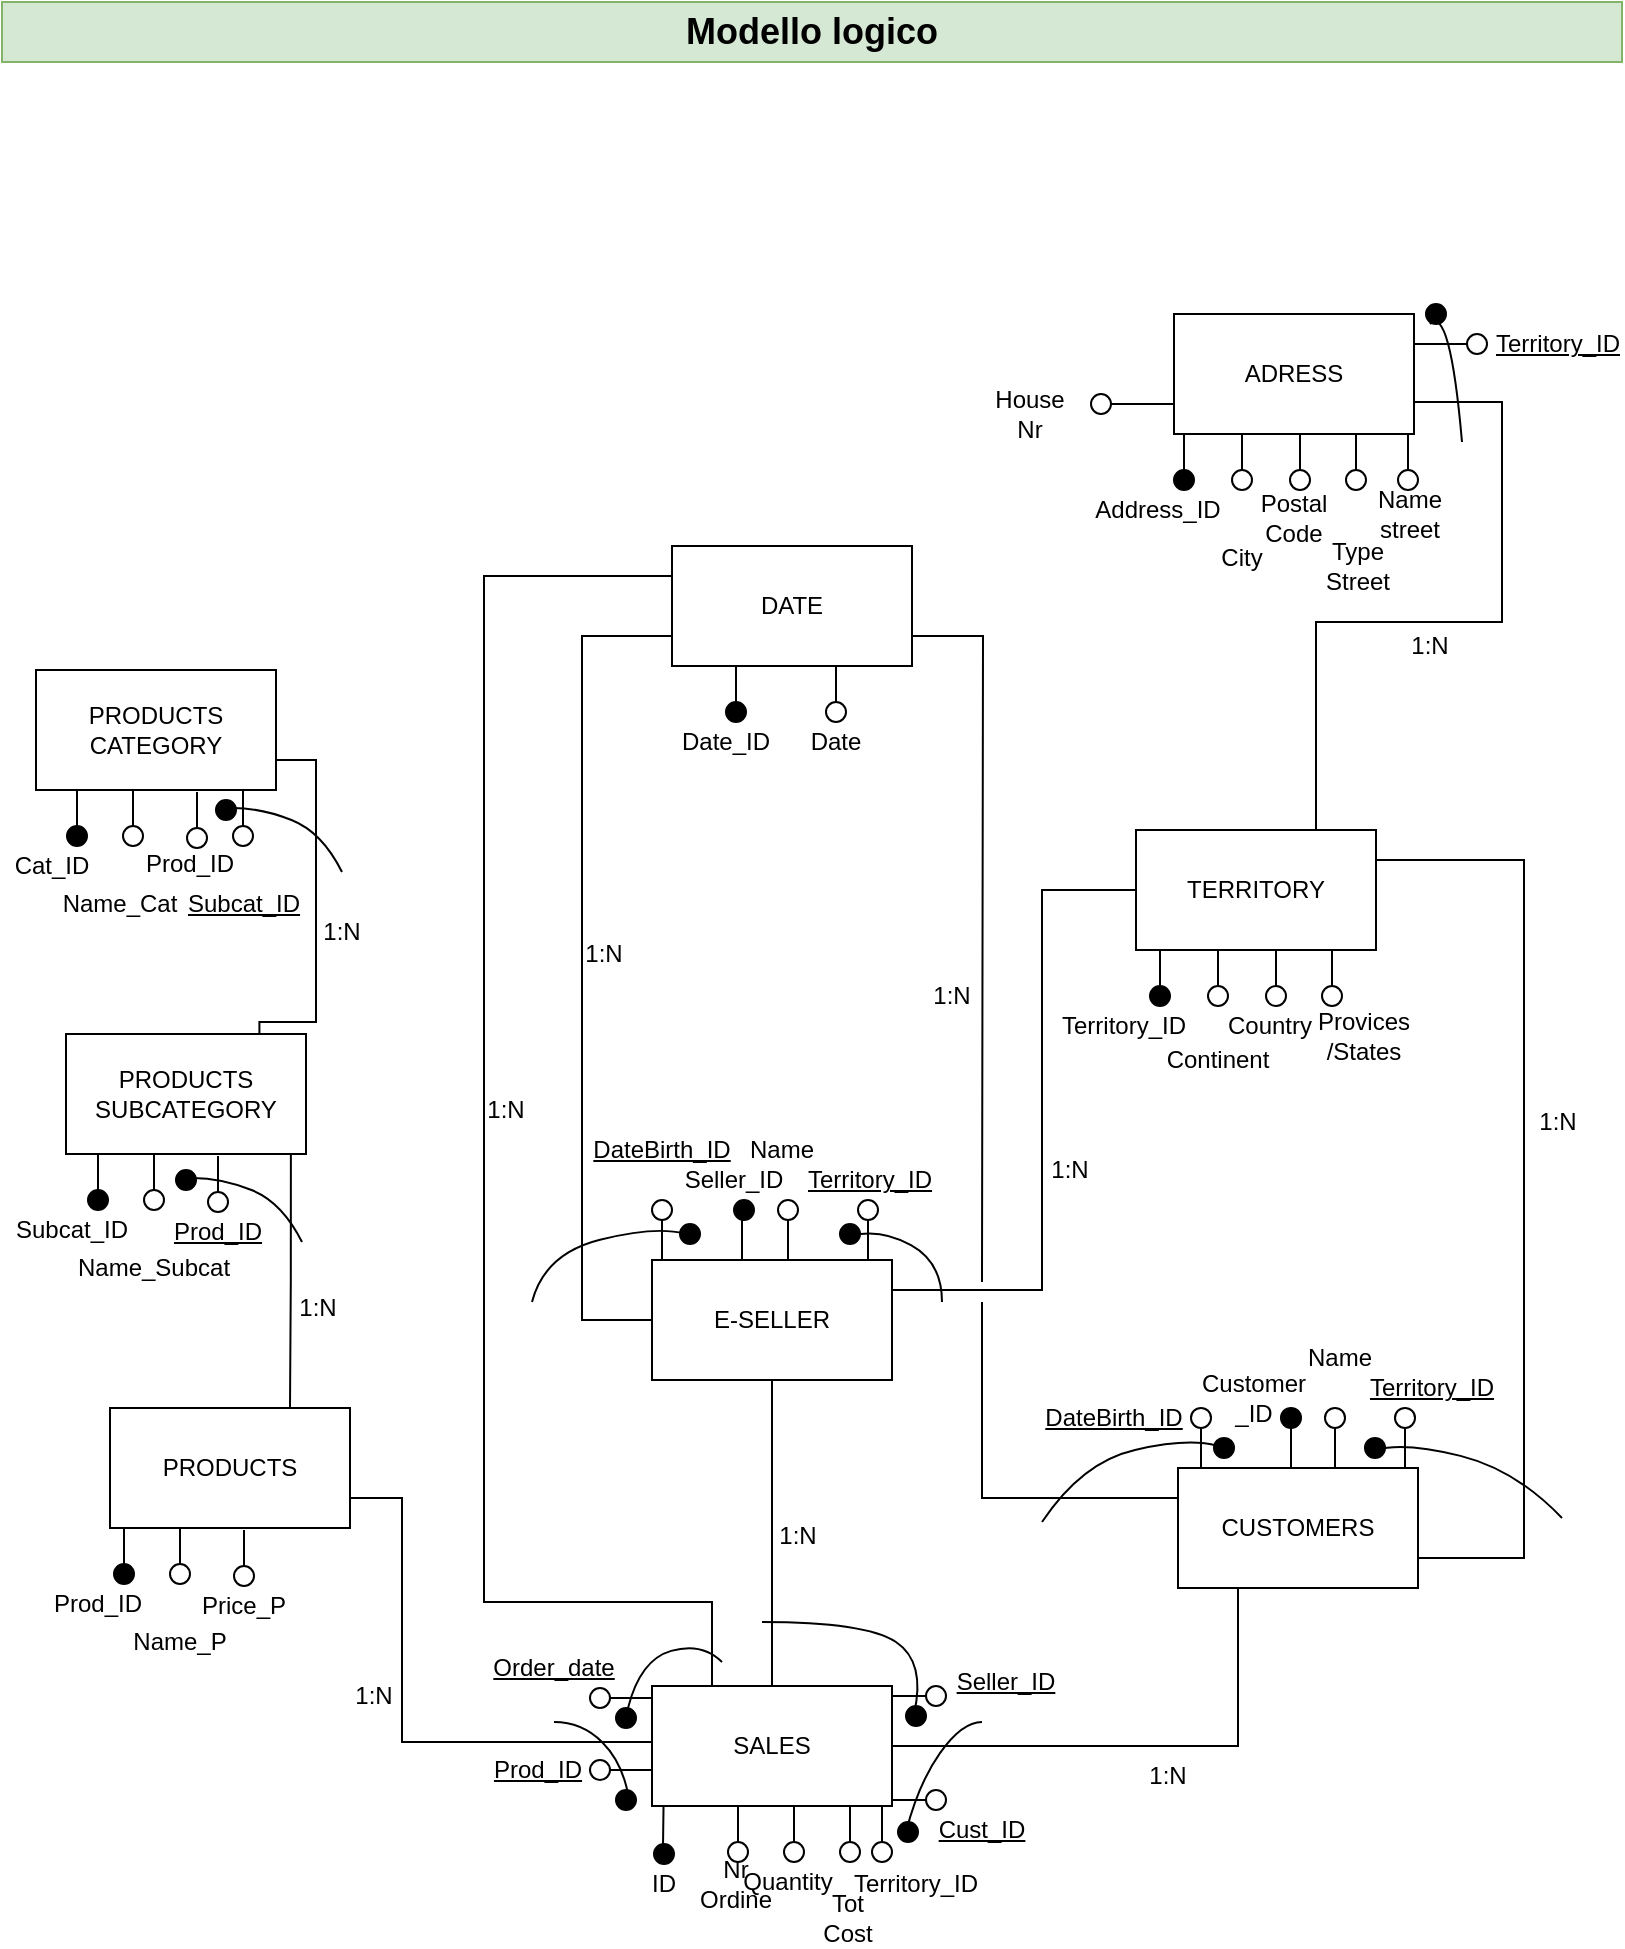 <mxfile version="21.6.8" type="device">
  <diagram name="Page-1" id="2kmT9g5XK88WKTkvEGKb">
    <mxGraphModel dx="863" dy="518" grid="1" gridSize="10" guides="1" tooltips="1" connect="1" arrows="1" fold="1" page="1" pageScale="1" pageWidth="827" pageHeight="1169" math="0" shadow="0">
      <root>
        <mxCell id="0" />
        <mxCell id="1" parent="0" />
        <mxCell id="qDBTKURm3CJqdhIfWEns-1" value="Modello logico" style="text;html=1;strokeColor=#82b366;fillColor=#d5e8d4;align=center;verticalAlign=middle;whiteSpace=wrap;rounded=0;fontSize=18;fontStyle=1" vertex="1" parent="1">
          <mxGeometry x="10" y="10" width="810" height="30" as="geometry" />
        </mxCell>
        <mxCell id="qDBTKURm3CJqdhIfWEns-2" style="edgeStyle=orthogonalEdgeStyle;rounded=0;orthogonalLoop=1;jettySize=auto;html=1;exitX=1;exitY=0.75;exitDx=0;exitDy=0;entryX=0;entryY=0.5;entryDx=0;entryDy=0;endArrow=none;endFill=0;" edge="1" parent="1" source="qDBTKURm3CJqdhIfWEns-3" target="qDBTKURm3CJqdhIfWEns-18">
          <mxGeometry relative="1" as="geometry">
            <mxPoint x="268" y="862" as="sourcePoint" />
            <Array as="points">
              <mxPoint x="210" y="758" />
              <mxPoint x="210" y="880" />
              <mxPoint x="335" y="880" />
            </Array>
          </mxGeometry>
        </mxCell>
        <mxCell id="qDBTKURm3CJqdhIfWEns-3" value="PRODUCTS" style="rounded=0;whiteSpace=wrap;html=1;" vertex="1" parent="1">
          <mxGeometry x="64" y="713" width="120" height="60" as="geometry" />
        </mxCell>
        <mxCell id="qDBTKURm3CJqdhIfWEns-4" style="edgeStyle=orthogonalEdgeStyle;rounded=0;orthogonalLoop=1;jettySize=auto;html=1;exitX=1;exitY=0.75;exitDx=0;exitDy=0;entryX=0.806;entryY=0.012;entryDx=0;entryDy=0;entryPerimeter=0;endArrow=none;endFill=0;" edge="1" parent="1" source="qDBTKURm3CJqdhIfWEns-5" target="qDBTKURm3CJqdhIfWEns-7">
          <mxGeometry relative="1" as="geometry">
            <mxPoint x="203.0" y="486" as="sourcePoint" />
            <Array as="points">
              <mxPoint x="167" y="389" />
              <mxPoint x="167" y="520" />
              <mxPoint x="139" y="520" />
            </Array>
          </mxGeometry>
        </mxCell>
        <mxCell id="qDBTKURm3CJqdhIfWEns-5" value="PRODUCTS CATEGORY" style="rounded=0;whiteSpace=wrap;html=1;" vertex="1" parent="1">
          <mxGeometry x="27" y="344" width="120" height="60" as="geometry" />
        </mxCell>
        <mxCell id="qDBTKURm3CJqdhIfWEns-6" style="edgeStyle=orthogonalEdgeStyle;rounded=0;orthogonalLoop=1;jettySize=auto;html=1;endArrow=none;endFill=0;entryX=0.75;entryY=0;entryDx=0;entryDy=0;exitX=0.937;exitY=0.967;exitDx=0;exitDy=0;exitPerimeter=0;" edge="1" parent="1" source="qDBTKURm3CJqdhIfWEns-7" target="qDBTKURm3CJqdhIfWEns-3">
          <mxGeometry relative="1" as="geometry">
            <mxPoint x="154.0" y="688" as="sourcePoint" />
          </mxGeometry>
        </mxCell>
        <mxCell id="qDBTKURm3CJqdhIfWEns-7" value="PRODUCTS SUBCATEGORY" style="rounded=0;whiteSpace=wrap;html=1;" vertex="1" parent="1">
          <mxGeometry x="42" y="526" width="120" height="60" as="geometry" />
        </mxCell>
        <mxCell id="qDBTKURm3CJqdhIfWEns-8" style="edgeStyle=orthogonalEdgeStyle;rounded=0;orthogonalLoop=1;jettySize=auto;html=1;exitX=0.25;exitY=1;exitDx=0;exitDy=0;entryX=1;entryY=0.5;entryDx=0;entryDy=0;endArrow=none;endFill=0;" edge="1" parent="1" source="qDBTKURm3CJqdhIfWEns-9" target="qDBTKURm3CJqdhIfWEns-18">
          <mxGeometry relative="1" as="geometry">
            <mxPoint x="556.52" y="881.52" as="sourcePoint" />
          </mxGeometry>
        </mxCell>
        <mxCell id="qDBTKURm3CJqdhIfWEns-9" value="CUSTOMERS" style="rounded=0;whiteSpace=wrap;html=1;" vertex="1" parent="1">
          <mxGeometry x="598" y="743" width="120" height="60" as="geometry" />
        </mxCell>
        <mxCell id="qDBTKURm3CJqdhIfWEns-11" value="E-SELLER" style="rounded=0;whiteSpace=wrap;html=1;" vertex="1" parent="1">
          <mxGeometry x="335" y="639" width="120" height="60" as="geometry" />
        </mxCell>
        <mxCell id="qDBTKURm3CJqdhIfWEns-12" style="edgeStyle=orthogonalEdgeStyle;rounded=0;orthogonalLoop=1;jettySize=auto;html=1;endArrow=none;endFill=0;exitX=0;exitY=0.25;exitDx=0;exitDy=0;entryX=0.25;entryY=0;entryDx=0;entryDy=0;" edge="1" parent="1" source="qDBTKURm3CJqdhIfWEns-13" target="qDBTKURm3CJqdhIfWEns-18">
          <mxGeometry relative="1" as="geometry">
            <mxPoint x="250.5" y="629" as="sourcePoint" />
            <mxPoint x="340" y="810" as="targetPoint" />
            <Array as="points">
              <mxPoint x="251" y="297" />
              <mxPoint x="251" y="810" />
              <mxPoint x="365" y="810" />
            </Array>
          </mxGeometry>
        </mxCell>
        <mxCell id="qDBTKURm3CJqdhIfWEns-13" value="DATE" style="rounded=0;whiteSpace=wrap;html=1;" vertex="1" parent="1">
          <mxGeometry x="345" y="282" width="120" height="60" as="geometry" />
        </mxCell>
        <mxCell id="qDBTKURm3CJqdhIfWEns-14" style="edgeStyle=orthogonalEdgeStyle;rounded=0;orthogonalLoop=1;jettySize=auto;html=1;exitX=1;exitY=0.25;exitDx=0;exitDy=0;entryX=1;entryY=0.75;entryDx=0;entryDy=0;endArrow=none;endFill=0;" edge="1" parent="1" source="qDBTKURm3CJqdhIfWEns-17" target="qDBTKURm3CJqdhIfWEns-9">
          <mxGeometry relative="1" as="geometry">
            <Array as="points">
              <mxPoint x="771" y="439" />
              <mxPoint x="771" y="788" />
            </Array>
            <mxPoint x="771" y="544" as="sourcePoint" />
          </mxGeometry>
        </mxCell>
        <mxCell id="qDBTKURm3CJqdhIfWEns-15" style="edgeStyle=orthogonalEdgeStyle;rounded=0;orthogonalLoop=1;jettySize=auto;html=1;exitX=0.75;exitY=0;exitDx=0;exitDy=0;entryX=1;entryY=0.75;entryDx=0;entryDy=0;endArrow=none;endFill=0;" edge="1" parent="1" source="qDBTKURm3CJqdhIfWEns-17" target="qDBTKURm3CJqdhIfWEns-101">
          <mxGeometry relative="1" as="geometry">
            <Array as="points">
              <mxPoint x="667" y="320" />
              <mxPoint x="760" y="320" />
              <mxPoint x="760" y="210" />
              <mxPoint x="716" y="210" />
            </Array>
            <mxPoint x="759.5" y="320" as="sourcePoint" />
          </mxGeometry>
        </mxCell>
        <mxCell id="qDBTKURm3CJqdhIfWEns-16" style="edgeStyle=orthogonalEdgeStyle;rounded=0;orthogonalLoop=1;jettySize=auto;html=1;exitX=0;exitY=0.5;exitDx=0;exitDy=0;entryX=1;entryY=0.25;entryDx=0;entryDy=0;endArrow=none;endFill=0;" edge="1" parent="1" source="qDBTKURm3CJqdhIfWEns-17" target="qDBTKURm3CJqdhIfWEns-11">
          <mxGeometry relative="1" as="geometry">
            <mxPoint x="509.5" y="587" as="sourcePoint" />
            <Array as="points">
              <mxPoint x="530" y="454" />
              <mxPoint x="530" y="654" />
            </Array>
          </mxGeometry>
        </mxCell>
        <mxCell id="qDBTKURm3CJqdhIfWEns-17" value="TERRITORY" style="rounded=0;whiteSpace=wrap;html=1;" vertex="1" parent="1">
          <mxGeometry x="577" y="424" width="120" height="60" as="geometry" />
        </mxCell>
        <mxCell id="qDBTKURm3CJqdhIfWEns-18" value="SALES" style="rounded=0;whiteSpace=wrap;html=1;" vertex="1" parent="1">
          <mxGeometry x="335" y="852" width="120" height="60" as="geometry" />
        </mxCell>
        <mxCell id="qDBTKURm3CJqdhIfWEns-23" value="" style="edgeStyle=orthogonalEdgeStyle;rounded=0;orthogonalLoop=1;jettySize=auto;html=1;exitX=0.5;exitY=1;exitDx=0;exitDy=0;endArrow=none;endFill=0;entryX=0.5;entryY=0;entryDx=0;entryDy=0;" edge="1" parent="1" source="qDBTKURm3CJqdhIfWEns-11" target="qDBTKURm3CJqdhIfWEns-18">
          <mxGeometry relative="1" as="geometry">
            <mxPoint x="399" y="722" as="sourcePoint" />
            <mxPoint x="400" y="752" as="targetPoint" />
          </mxGeometry>
        </mxCell>
        <mxCell id="qDBTKURm3CJqdhIfWEns-28" style="edgeStyle=orthogonalEdgeStyle;rounded=0;orthogonalLoop=1;jettySize=auto;html=1;exitX=0.5;exitY=1;exitDx=0;exitDy=0;entryX=0.125;entryY=0.001;entryDx=0;entryDy=0;entryPerimeter=0;endArrow=none;endFill=0;" edge="1" parent="1" source="qDBTKURm3CJqdhIfWEns-29">
          <mxGeometry relative="1" as="geometry">
            <mxPoint x="380" y="639.06" as="targetPoint" />
          </mxGeometry>
        </mxCell>
        <mxCell id="qDBTKURm3CJqdhIfWEns-29" value="" style="ellipse;whiteSpace=wrap;html=1;aspect=fixed;fillColor=#000000;" vertex="1" parent="1">
          <mxGeometry x="376" y="609" width="10" height="10" as="geometry" />
        </mxCell>
        <mxCell id="qDBTKURm3CJqdhIfWEns-30" style="edgeStyle=orthogonalEdgeStyle;rounded=0;orthogonalLoop=1;jettySize=auto;html=1;exitX=0.5;exitY=1;exitDx=0;exitDy=0;entryX=0.125;entryY=0.001;entryDx=0;entryDy=0;entryPerimeter=0;endArrow=none;endFill=0;" edge="1" parent="1" source="qDBTKURm3CJqdhIfWEns-31">
          <mxGeometry relative="1" as="geometry">
            <mxPoint x="403" y="639" as="targetPoint" />
          </mxGeometry>
        </mxCell>
        <mxCell id="qDBTKURm3CJqdhIfWEns-31" value="" style="ellipse;whiteSpace=wrap;html=1;aspect=fixed;" vertex="1" parent="1">
          <mxGeometry x="398" y="609" width="10" height="10" as="geometry" />
        </mxCell>
        <mxCell id="qDBTKURm3CJqdhIfWEns-32" value="Seller_ID" style="text;html=1;strokeColor=none;fillColor=none;align=center;verticalAlign=middle;whiteSpace=wrap;rounded=0;fontStyle=0" vertex="1" parent="1">
          <mxGeometry x="346" y="589" width="60" height="20" as="geometry" />
        </mxCell>
        <mxCell id="qDBTKURm3CJqdhIfWEns-33" value="Name" style="text;html=1;strokeColor=none;fillColor=none;align=center;verticalAlign=middle;whiteSpace=wrap;rounded=0;fontStyle=0" vertex="1" parent="1">
          <mxGeometry x="382" y="574" width="36" height="20" as="geometry" />
        </mxCell>
        <mxCell id="qDBTKURm3CJqdhIfWEns-34" style="edgeStyle=orthogonalEdgeStyle;rounded=0;orthogonalLoop=1;jettySize=auto;html=1;exitX=0.5;exitY=1;exitDx=0;exitDy=0;entryX=0.125;entryY=0.001;entryDx=0;entryDy=0;entryPerimeter=0;endArrow=none;endFill=0;" edge="1" parent="1" source="qDBTKURm3CJqdhIfWEns-35">
          <mxGeometry relative="1" as="geometry">
            <mxPoint x="443" y="639" as="targetPoint" />
          </mxGeometry>
        </mxCell>
        <mxCell id="qDBTKURm3CJqdhIfWEns-35" value="" style="ellipse;whiteSpace=wrap;html=1;aspect=fixed;" vertex="1" parent="1">
          <mxGeometry x="438" y="609" width="10" height="10" as="geometry" />
        </mxCell>
        <mxCell id="qDBTKURm3CJqdhIfWEns-36" value="Territory_ID" style="text;html=1;strokeColor=none;fillColor=none;align=center;verticalAlign=middle;whiteSpace=wrap;rounded=0;fontStyle=4" vertex="1" parent="1">
          <mxGeometry x="426" y="589" width="36" height="20" as="geometry" />
        </mxCell>
        <mxCell id="qDBTKURm3CJqdhIfWEns-37" style="edgeStyle=orthogonalEdgeStyle;rounded=0;orthogonalLoop=1;jettySize=auto;html=1;exitX=0.5;exitY=1;exitDx=0;exitDy=0;entryX=0.125;entryY=0.001;entryDx=0;entryDy=0;entryPerimeter=0;endArrow=none;endFill=0;" edge="1" parent="1" source="qDBTKURm3CJqdhIfWEns-38">
          <mxGeometry relative="1" as="geometry">
            <mxPoint x="340" y="639" as="targetPoint" />
          </mxGeometry>
        </mxCell>
        <mxCell id="qDBTKURm3CJqdhIfWEns-38" value="" style="ellipse;whiteSpace=wrap;html=1;aspect=fixed;" vertex="1" parent="1">
          <mxGeometry x="335" y="609" width="10" height="10" as="geometry" />
        </mxCell>
        <mxCell id="qDBTKURm3CJqdhIfWEns-39" value="DateBirth_ID" style="text;html=1;strokeColor=none;fillColor=none;align=center;verticalAlign=middle;whiteSpace=wrap;rounded=0;fontStyle=4" vertex="1" parent="1">
          <mxGeometry x="322" y="574" width="36" height="20" as="geometry" />
        </mxCell>
        <mxCell id="qDBTKURm3CJqdhIfWEns-40" style="edgeStyle=orthogonalEdgeStyle;rounded=0;orthogonalLoop=1;jettySize=auto;html=1;exitX=0.5;exitY=0;exitDx=0;exitDy=0;endArrow=none;endFill=0;" edge="1" parent="1" source="qDBTKURm3CJqdhIfWEns-41">
          <mxGeometry relative="1" as="geometry">
            <mxPoint x="377" y="342" as="targetPoint" />
          </mxGeometry>
        </mxCell>
        <mxCell id="qDBTKURm3CJqdhIfWEns-41" value="" style="ellipse;whiteSpace=wrap;html=1;aspect=fixed;fillColor=#000000;" vertex="1" parent="1">
          <mxGeometry x="372" y="360" width="10" height="10" as="geometry" />
        </mxCell>
        <mxCell id="qDBTKURm3CJqdhIfWEns-42" value="Date_ID" style="text;html=1;strokeColor=none;fillColor=none;align=center;verticalAlign=middle;whiteSpace=wrap;rounded=0;fontStyle=0" vertex="1" parent="1">
          <mxGeometry x="354" y="370" width="36" height="20" as="geometry" />
        </mxCell>
        <mxCell id="qDBTKURm3CJqdhIfWEns-43" style="edgeStyle=orthogonalEdgeStyle;rounded=0;orthogonalLoop=1;jettySize=auto;html=1;exitX=0.5;exitY=0;exitDx=0;exitDy=0;endArrow=none;endFill=0;" edge="1" parent="1" source="qDBTKURm3CJqdhIfWEns-44">
          <mxGeometry relative="1" as="geometry">
            <mxPoint x="427" y="342" as="targetPoint" />
          </mxGeometry>
        </mxCell>
        <mxCell id="qDBTKURm3CJqdhIfWEns-44" value="" style="ellipse;whiteSpace=wrap;html=1;aspect=fixed;fillColor=#FFFFFF;" vertex="1" parent="1">
          <mxGeometry x="422" y="360" width="10" height="10" as="geometry" />
        </mxCell>
        <mxCell id="qDBTKURm3CJqdhIfWEns-45" value="Date" style="text;html=1;strokeColor=none;fillColor=none;align=center;verticalAlign=middle;whiteSpace=wrap;rounded=0;fontStyle=0" vertex="1" parent="1">
          <mxGeometry x="409" y="370" width="36" height="20" as="geometry" />
        </mxCell>
        <mxCell id="qDBTKURm3CJqdhIfWEns-46" style="edgeStyle=orthogonalEdgeStyle;rounded=0;orthogonalLoop=1;jettySize=auto;html=1;exitX=0.5;exitY=0;exitDx=0;exitDy=0;endArrow=none;endFill=0;" edge="1" parent="1" source="qDBTKURm3CJqdhIfWEns-47">
          <mxGeometry relative="1" as="geometry">
            <mxPoint x="71" y="773" as="targetPoint" />
          </mxGeometry>
        </mxCell>
        <mxCell id="qDBTKURm3CJqdhIfWEns-47" value="" style="ellipse;whiteSpace=wrap;html=1;aspect=fixed;fillColor=#000000;" vertex="1" parent="1">
          <mxGeometry x="66" y="791" width="10" height="10" as="geometry" />
        </mxCell>
        <mxCell id="qDBTKURm3CJqdhIfWEns-48" value="Prod_ID" style="text;html=1;strokeColor=none;fillColor=none;align=center;verticalAlign=middle;whiteSpace=wrap;rounded=0;fontStyle=0" vertex="1" parent="1">
          <mxGeometry x="40" y="801" width="36" height="20" as="geometry" />
        </mxCell>
        <mxCell id="qDBTKURm3CJqdhIfWEns-49" style="edgeStyle=orthogonalEdgeStyle;rounded=0;orthogonalLoop=1;jettySize=auto;html=1;exitX=0.5;exitY=0;exitDx=0;exitDy=0;endArrow=none;endFill=0;" edge="1" parent="1" source="qDBTKURm3CJqdhIfWEns-50">
          <mxGeometry relative="1" as="geometry">
            <mxPoint x="99" y="773" as="targetPoint" />
          </mxGeometry>
        </mxCell>
        <mxCell id="qDBTKURm3CJqdhIfWEns-50" value="" style="ellipse;whiteSpace=wrap;html=1;aspect=fixed;fillColor=#FFFFFF;" vertex="1" parent="1">
          <mxGeometry x="94" y="791" width="10" height="10" as="geometry" />
        </mxCell>
        <mxCell id="qDBTKURm3CJqdhIfWEns-51" value="Name_P" style="text;html=1;strokeColor=none;fillColor=none;align=center;verticalAlign=middle;whiteSpace=wrap;rounded=0;fontStyle=0" vertex="1" parent="1">
          <mxGeometry x="81" y="820" width="36" height="20" as="geometry" />
        </mxCell>
        <mxCell id="qDBTKURm3CJqdhIfWEns-52" style="edgeStyle=orthogonalEdgeStyle;rounded=0;orthogonalLoop=1;jettySize=auto;html=1;exitX=0.5;exitY=0;exitDx=0;exitDy=0;endArrow=none;endFill=0;" edge="1" parent="1" source="qDBTKURm3CJqdhIfWEns-53">
          <mxGeometry relative="1" as="geometry">
            <mxPoint x="131" y="774" as="targetPoint" />
          </mxGeometry>
        </mxCell>
        <mxCell id="qDBTKURm3CJqdhIfWEns-53" value="" style="ellipse;whiteSpace=wrap;html=1;aspect=fixed;fillColor=#FFFFFF;" vertex="1" parent="1">
          <mxGeometry x="126" y="792" width="10" height="10" as="geometry" />
        </mxCell>
        <mxCell id="qDBTKURm3CJqdhIfWEns-54" value="Price_P" style="text;html=1;strokeColor=none;fillColor=none;align=center;verticalAlign=middle;whiteSpace=wrap;rounded=0;fontStyle=0" vertex="1" parent="1">
          <mxGeometry x="113" y="802" width="36" height="20" as="geometry" />
        </mxCell>
        <mxCell id="qDBTKURm3CJqdhIfWEns-55" style="edgeStyle=orthogonalEdgeStyle;rounded=0;orthogonalLoop=1;jettySize=auto;html=1;exitX=0.5;exitY=0;exitDx=0;exitDy=0;endArrow=none;endFill=0;" edge="1" parent="1" source="qDBTKURm3CJqdhIfWEns-56">
          <mxGeometry relative="1" as="geometry">
            <mxPoint x="58" y="586" as="targetPoint" />
          </mxGeometry>
        </mxCell>
        <mxCell id="qDBTKURm3CJqdhIfWEns-56" value="" style="ellipse;whiteSpace=wrap;html=1;aspect=fixed;fillColor=#000000;" vertex="1" parent="1">
          <mxGeometry x="53" y="604" width="10" height="10" as="geometry" />
        </mxCell>
        <mxCell id="qDBTKURm3CJqdhIfWEns-57" value="Subcat_ID" style="text;html=1;strokeColor=none;fillColor=none;align=center;verticalAlign=middle;whiteSpace=wrap;rounded=0;fontStyle=0" vertex="1" parent="1">
          <mxGeometry x="27" y="614" width="36" height="20" as="geometry" />
        </mxCell>
        <mxCell id="qDBTKURm3CJqdhIfWEns-58" style="edgeStyle=orthogonalEdgeStyle;rounded=0;orthogonalLoop=1;jettySize=auto;html=1;exitX=0.5;exitY=0;exitDx=0;exitDy=0;endArrow=none;endFill=0;" edge="1" parent="1" source="qDBTKURm3CJqdhIfWEns-59">
          <mxGeometry relative="1" as="geometry">
            <mxPoint x="86" y="586" as="targetPoint" />
          </mxGeometry>
        </mxCell>
        <mxCell id="qDBTKURm3CJqdhIfWEns-59" value="" style="ellipse;whiteSpace=wrap;html=1;aspect=fixed;fillColor=#FFFFFF;" vertex="1" parent="1">
          <mxGeometry x="81" y="604" width="10" height="10" as="geometry" />
        </mxCell>
        <mxCell id="qDBTKURm3CJqdhIfWEns-60" value="Name_Subcat" style="text;html=1;strokeColor=none;fillColor=none;align=center;verticalAlign=middle;whiteSpace=wrap;rounded=0;fontStyle=0" vertex="1" parent="1">
          <mxGeometry x="68" y="633" width="36" height="20" as="geometry" />
        </mxCell>
        <mxCell id="qDBTKURm3CJqdhIfWEns-61" style="edgeStyle=orthogonalEdgeStyle;rounded=0;orthogonalLoop=1;jettySize=auto;html=1;exitX=0.5;exitY=0;exitDx=0;exitDy=0;endArrow=none;endFill=0;" edge="1" parent="1" source="qDBTKURm3CJqdhIfWEns-62">
          <mxGeometry relative="1" as="geometry">
            <mxPoint x="118" y="587" as="targetPoint" />
          </mxGeometry>
        </mxCell>
        <mxCell id="qDBTKURm3CJqdhIfWEns-62" value="" style="ellipse;whiteSpace=wrap;html=1;aspect=fixed;fillColor=#FFFFFF;" vertex="1" parent="1">
          <mxGeometry x="113" y="605" width="10" height="10" as="geometry" />
        </mxCell>
        <mxCell id="qDBTKURm3CJqdhIfWEns-63" value="Prod_ID" style="text;html=1;strokeColor=none;fillColor=none;align=center;verticalAlign=middle;whiteSpace=wrap;rounded=0;fontStyle=4" vertex="1" parent="1">
          <mxGeometry x="100" y="615" width="36" height="20" as="geometry" />
        </mxCell>
        <mxCell id="qDBTKURm3CJqdhIfWEns-64" style="edgeStyle=orthogonalEdgeStyle;rounded=0;orthogonalLoop=1;jettySize=auto;html=1;exitX=0.5;exitY=1;exitDx=0;exitDy=0;entryX=0.125;entryY=0.001;entryDx=0;entryDy=0;entryPerimeter=0;endArrow=none;endFill=0;" edge="1" parent="1" source="qDBTKURm3CJqdhIfWEns-65">
          <mxGeometry relative="1" as="geometry">
            <mxPoint x="654.5" y="743" as="targetPoint" />
          </mxGeometry>
        </mxCell>
        <mxCell id="qDBTKURm3CJqdhIfWEns-65" value="" style="ellipse;whiteSpace=wrap;html=1;aspect=fixed;fillColor=#000000;" vertex="1" parent="1">
          <mxGeometry x="649.5" y="712.94" width="10" height="10" as="geometry" />
        </mxCell>
        <mxCell id="qDBTKURm3CJqdhIfWEns-66" style="edgeStyle=orthogonalEdgeStyle;rounded=0;orthogonalLoop=1;jettySize=auto;html=1;exitX=0.5;exitY=1;exitDx=0;exitDy=0;entryX=0.125;entryY=0.001;entryDx=0;entryDy=0;entryPerimeter=0;endArrow=none;endFill=0;" edge="1" parent="1" source="qDBTKURm3CJqdhIfWEns-67">
          <mxGeometry relative="1" as="geometry">
            <mxPoint x="676.5" y="742.94" as="targetPoint" />
          </mxGeometry>
        </mxCell>
        <mxCell id="qDBTKURm3CJqdhIfWEns-67" value="" style="ellipse;whiteSpace=wrap;html=1;aspect=fixed;" vertex="1" parent="1">
          <mxGeometry x="671.5" y="712.94" width="10" height="10" as="geometry" />
        </mxCell>
        <mxCell id="qDBTKURm3CJqdhIfWEns-68" value="Customer&lt;br&gt;_ID" style="text;html=1;strokeColor=none;fillColor=none;align=center;verticalAlign=middle;whiteSpace=wrap;rounded=0;fontStyle=0" vertex="1" parent="1">
          <mxGeometry x="605.5" y="698" width="60" height="20" as="geometry" />
        </mxCell>
        <mxCell id="qDBTKURm3CJqdhIfWEns-69" value="Name" style="text;html=1;strokeColor=none;fillColor=none;align=center;verticalAlign=middle;whiteSpace=wrap;rounded=0;fontStyle=0" vertex="1" parent="1">
          <mxGeometry x="661" y="677.94" width="36" height="20" as="geometry" />
        </mxCell>
        <mxCell id="qDBTKURm3CJqdhIfWEns-70" style="edgeStyle=orthogonalEdgeStyle;rounded=0;orthogonalLoop=1;jettySize=auto;html=1;exitX=0.5;exitY=1;exitDx=0;exitDy=0;entryX=0.125;entryY=0.001;entryDx=0;entryDy=0;entryPerimeter=0;endArrow=none;endFill=0;" edge="1" parent="1" source="qDBTKURm3CJqdhIfWEns-71">
          <mxGeometry relative="1" as="geometry">
            <mxPoint x="609.5" y="742.94" as="targetPoint" />
          </mxGeometry>
        </mxCell>
        <mxCell id="qDBTKURm3CJqdhIfWEns-71" value="" style="ellipse;whiteSpace=wrap;html=1;aspect=fixed;" vertex="1" parent="1">
          <mxGeometry x="604.5" y="712.94" width="10" height="10" as="geometry" />
        </mxCell>
        <mxCell id="qDBTKURm3CJqdhIfWEns-72" value="Territory_ID" style="text;html=1;strokeColor=none;fillColor=none;align=center;verticalAlign=middle;whiteSpace=wrap;rounded=0;fontStyle=4" vertex="1" parent="1">
          <mxGeometry x="706.5" y="692.94" width="36" height="20" as="geometry" />
        </mxCell>
        <mxCell id="qDBTKURm3CJqdhIfWEns-73" style="edgeStyle=orthogonalEdgeStyle;rounded=0;orthogonalLoop=1;jettySize=auto;html=1;exitX=0.5;exitY=1;exitDx=0;exitDy=0;entryX=0.125;entryY=0.001;entryDx=0;entryDy=0;entryPerimeter=0;endArrow=none;endFill=0;" edge="1" parent="1" source="qDBTKURm3CJqdhIfWEns-74">
          <mxGeometry relative="1" as="geometry">
            <mxPoint x="711.5" y="742.94" as="targetPoint" />
          </mxGeometry>
        </mxCell>
        <mxCell id="qDBTKURm3CJqdhIfWEns-74" value="" style="ellipse;whiteSpace=wrap;html=1;aspect=fixed;" vertex="1" parent="1">
          <mxGeometry x="706.5" y="712.94" width="10" height="10" as="geometry" />
        </mxCell>
        <mxCell id="qDBTKURm3CJqdhIfWEns-75" value="DateBirth_ID" style="text;html=1;strokeColor=none;fillColor=none;align=center;verticalAlign=middle;whiteSpace=wrap;rounded=0;fontStyle=4" vertex="1" parent="1">
          <mxGeometry x="548" y="707.94" width="36" height="20" as="geometry" />
        </mxCell>
        <mxCell id="qDBTKURm3CJqdhIfWEns-76" style="edgeStyle=orthogonalEdgeStyle;rounded=0;orthogonalLoop=1;jettySize=auto;html=1;exitX=0.5;exitY=0;exitDx=0;exitDy=0;endArrow=none;endFill=0;" edge="1" parent="1" source="qDBTKURm3CJqdhIfWEns-77">
          <mxGeometry relative="1" as="geometry">
            <mxPoint x="47.5" y="404" as="targetPoint" />
          </mxGeometry>
        </mxCell>
        <mxCell id="qDBTKURm3CJqdhIfWEns-77" value="" style="ellipse;whiteSpace=wrap;html=1;aspect=fixed;fillColor=#000000;" vertex="1" parent="1">
          <mxGeometry x="42.5" y="422" width="10" height="10" as="geometry" />
        </mxCell>
        <mxCell id="qDBTKURm3CJqdhIfWEns-78" value="Cat_ID" style="text;html=1;strokeColor=none;fillColor=none;align=center;verticalAlign=middle;whiteSpace=wrap;rounded=0;fontStyle=0" vertex="1" parent="1">
          <mxGeometry x="16.5" y="432" width="36" height="20" as="geometry" />
        </mxCell>
        <mxCell id="qDBTKURm3CJqdhIfWEns-79" style="edgeStyle=orthogonalEdgeStyle;rounded=0;orthogonalLoop=1;jettySize=auto;html=1;exitX=0.5;exitY=0;exitDx=0;exitDy=0;endArrow=none;endFill=0;" edge="1" parent="1" source="qDBTKURm3CJqdhIfWEns-80">
          <mxGeometry relative="1" as="geometry">
            <mxPoint x="75.5" y="404" as="targetPoint" />
          </mxGeometry>
        </mxCell>
        <mxCell id="qDBTKURm3CJqdhIfWEns-80" value="" style="ellipse;whiteSpace=wrap;html=1;aspect=fixed;fillColor=#FFFFFF;" vertex="1" parent="1">
          <mxGeometry x="70.5" y="422" width="10" height="10" as="geometry" />
        </mxCell>
        <mxCell id="qDBTKURm3CJqdhIfWEns-81" value="Name_Cat" style="text;html=1;strokeColor=none;fillColor=none;align=center;verticalAlign=middle;whiteSpace=wrap;rounded=0;fontStyle=0" vertex="1" parent="1">
          <mxGeometry x="50.5" y="451" width="36" height="20" as="geometry" />
        </mxCell>
        <mxCell id="qDBTKURm3CJqdhIfWEns-82" style="edgeStyle=orthogonalEdgeStyle;rounded=0;orthogonalLoop=1;jettySize=auto;html=1;exitX=0.5;exitY=0;exitDx=0;exitDy=0;endArrow=none;endFill=0;" edge="1" parent="1" source="qDBTKURm3CJqdhIfWEns-83">
          <mxGeometry relative="1" as="geometry">
            <mxPoint x="107.5" y="405" as="targetPoint" />
          </mxGeometry>
        </mxCell>
        <mxCell id="qDBTKURm3CJqdhIfWEns-83" value="" style="ellipse;whiteSpace=wrap;html=1;aspect=fixed;fillColor=#FFFFFF;" vertex="1" parent="1">
          <mxGeometry x="102.5" y="423" width="10" height="10" as="geometry" />
        </mxCell>
        <mxCell id="qDBTKURm3CJqdhIfWEns-84" value="Prod_ID" style="text;html=1;strokeColor=none;fillColor=none;align=center;verticalAlign=middle;whiteSpace=wrap;rounded=0;fontStyle=0" vertex="1" parent="1">
          <mxGeometry x="85.5" y="431" width="36" height="20" as="geometry" />
        </mxCell>
        <mxCell id="qDBTKURm3CJqdhIfWEns-85" style="edgeStyle=orthogonalEdgeStyle;rounded=0;orthogonalLoop=1;jettySize=auto;html=1;exitX=0.5;exitY=0;exitDx=0;exitDy=0;endArrow=none;endFill=0;" edge="1" parent="1" source="qDBTKURm3CJqdhIfWEns-86">
          <mxGeometry relative="1" as="geometry">
            <mxPoint x="130.5" y="404" as="targetPoint" />
          </mxGeometry>
        </mxCell>
        <mxCell id="qDBTKURm3CJqdhIfWEns-86" value="" style="ellipse;whiteSpace=wrap;html=1;aspect=fixed;fillColor=#FFFFFF;" vertex="1" parent="1">
          <mxGeometry x="125.5" y="422" width="10" height="10" as="geometry" />
        </mxCell>
        <mxCell id="qDBTKURm3CJqdhIfWEns-87" value="Subcat_ID" style="text;html=1;strokeColor=none;fillColor=none;align=center;verticalAlign=middle;whiteSpace=wrap;rounded=0;fontStyle=4" vertex="1" parent="1">
          <mxGeometry x="112.5" y="451" width="36" height="20" as="geometry" />
        </mxCell>
        <mxCell id="qDBTKURm3CJqdhIfWEns-88" style="edgeStyle=orthogonalEdgeStyle;rounded=0;orthogonalLoop=1;jettySize=auto;html=1;exitX=0.5;exitY=0;exitDx=0;exitDy=0;endArrow=none;endFill=0;" edge="1" parent="1" source="qDBTKURm3CJqdhIfWEns-89">
          <mxGeometry relative="1" as="geometry">
            <mxPoint x="589" y="484" as="targetPoint" />
          </mxGeometry>
        </mxCell>
        <mxCell id="qDBTKURm3CJqdhIfWEns-89" value="" style="ellipse;whiteSpace=wrap;html=1;aspect=fixed;fillColor=#000000;" vertex="1" parent="1">
          <mxGeometry x="584" y="502" width="10" height="10" as="geometry" />
        </mxCell>
        <mxCell id="qDBTKURm3CJqdhIfWEns-90" value="Territory_ID" style="text;html=1;strokeColor=none;fillColor=none;align=center;verticalAlign=middle;whiteSpace=wrap;rounded=0;fontStyle=0" vertex="1" parent="1">
          <mxGeometry x="553" y="512" width="36" height="20" as="geometry" />
        </mxCell>
        <mxCell id="qDBTKURm3CJqdhIfWEns-91" style="edgeStyle=orthogonalEdgeStyle;rounded=0;orthogonalLoop=1;jettySize=auto;html=1;exitX=0.5;exitY=0;exitDx=0;exitDy=0;endArrow=none;endFill=0;" edge="1" parent="1" source="qDBTKURm3CJqdhIfWEns-92">
          <mxGeometry relative="1" as="geometry">
            <mxPoint x="618" y="484" as="targetPoint" />
          </mxGeometry>
        </mxCell>
        <mxCell id="qDBTKURm3CJqdhIfWEns-92" value="" style="ellipse;whiteSpace=wrap;html=1;aspect=fixed;fillColor=#FFFFFF;" vertex="1" parent="1">
          <mxGeometry x="613" y="502" width="10" height="10" as="geometry" />
        </mxCell>
        <mxCell id="qDBTKURm3CJqdhIfWEns-93" value="Continent" style="text;html=1;strokeColor=none;fillColor=none;align=center;verticalAlign=middle;whiteSpace=wrap;rounded=0;fontStyle=0" vertex="1" parent="1">
          <mxGeometry x="600" y="529" width="36" height="20" as="geometry" />
        </mxCell>
        <mxCell id="qDBTKURm3CJqdhIfWEns-94" style="edgeStyle=orthogonalEdgeStyle;rounded=0;orthogonalLoop=1;jettySize=auto;html=1;exitX=0.5;exitY=0;exitDx=0;exitDy=0;endArrow=none;endFill=0;" edge="1" parent="1" source="qDBTKURm3CJqdhIfWEns-95">
          <mxGeometry relative="1" as="geometry">
            <mxPoint x="647" y="484" as="targetPoint" />
          </mxGeometry>
        </mxCell>
        <mxCell id="qDBTKURm3CJqdhIfWEns-95" value="" style="ellipse;whiteSpace=wrap;html=1;aspect=fixed;fillColor=#FFFFFF;" vertex="1" parent="1">
          <mxGeometry x="642" y="502" width="10" height="10" as="geometry" />
        </mxCell>
        <mxCell id="qDBTKURm3CJqdhIfWEns-96" value="Country" style="text;html=1;strokeColor=none;fillColor=none;align=center;verticalAlign=middle;whiteSpace=wrap;rounded=0;fontStyle=0" vertex="1" parent="1">
          <mxGeometry x="626" y="512" width="36" height="20" as="geometry" />
        </mxCell>
        <mxCell id="qDBTKURm3CJqdhIfWEns-97" style="edgeStyle=orthogonalEdgeStyle;rounded=0;orthogonalLoop=1;jettySize=auto;html=1;exitX=0.5;exitY=0;exitDx=0;exitDy=0;endArrow=none;endFill=0;" edge="1" parent="1" source="qDBTKURm3CJqdhIfWEns-98">
          <mxGeometry relative="1" as="geometry">
            <mxPoint x="675" y="484" as="targetPoint" />
          </mxGeometry>
        </mxCell>
        <mxCell id="qDBTKURm3CJqdhIfWEns-98" value="" style="ellipse;whiteSpace=wrap;html=1;aspect=fixed;fillColor=#FFFFFF;" vertex="1" parent="1">
          <mxGeometry x="670" y="502" width="10" height="10" as="geometry" />
        </mxCell>
        <mxCell id="qDBTKURm3CJqdhIfWEns-99" value="Provices&lt;br&gt;/States" style="text;html=1;strokeColor=none;fillColor=none;align=center;verticalAlign=middle;whiteSpace=wrap;rounded=0;fontStyle=0" vertex="1" parent="1">
          <mxGeometry x="673" y="517" width="36" height="20" as="geometry" />
        </mxCell>
        <mxCell id="qDBTKURm3CJqdhIfWEns-100" style="edgeStyle=orthogonalEdgeStyle;rounded=0;orthogonalLoop=1;jettySize=auto;html=1;exitX=1;exitY=0.25;exitDx=0;exitDy=0;entryX=1;entryY=0.5;entryDx=0;entryDy=0;endArrow=none;endFill=0;" edge="1" parent="1" source="qDBTKURm3CJqdhIfWEns-101" target="qDBTKURm3CJqdhIfWEns-121">
          <mxGeometry relative="1" as="geometry">
            <mxPoint x="522.5" y="182" as="sourcePoint" />
          </mxGeometry>
        </mxCell>
        <mxCell id="qDBTKURm3CJqdhIfWEns-101" value="ADRESS" style="rounded=0;whiteSpace=wrap;html=1;" vertex="1" parent="1">
          <mxGeometry x="596" y="166" width="120" height="60" as="geometry" />
        </mxCell>
        <mxCell id="qDBTKURm3CJqdhIfWEns-102" style="edgeStyle=orthogonalEdgeStyle;rounded=0;orthogonalLoop=1;jettySize=auto;html=1;exitX=0.5;exitY=0;exitDx=0;exitDy=0;endArrow=none;endFill=0;" edge="1" parent="1" source="qDBTKURm3CJqdhIfWEns-103">
          <mxGeometry relative="1" as="geometry">
            <mxPoint x="601" y="226" as="targetPoint" />
          </mxGeometry>
        </mxCell>
        <mxCell id="qDBTKURm3CJqdhIfWEns-103" value="" style="ellipse;whiteSpace=wrap;html=1;aspect=fixed;fillColor=#000000;" vertex="1" parent="1">
          <mxGeometry x="596" y="244" width="10" height="10" as="geometry" />
        </mxCell>
        <mxCell id="qDBTKURm3CJqdhIfWEns-104" value="Territory_ID" style="text;html=1;strokeColor=none;fillColor=none;align=center;verticalAlign=middle;whiteSpace=wrap;rounded=0;fontStyle=4" vertex="1" parent="1">
          <mxGeometry x="770" y="171" width="36" height="20" as="geometry" />
        </mxCell>
        <mxCell id="qDBTKURm3CJqdhIfWEns-105" style="edgeStyle=orthogonalEdgeStyle;rounded=0;orthogonalLoop=1;jettySize=auto;html=1;exitX=0.5;exitY=0;exitDx=0;exitDy=0;endArrow=none;endFill=0;" edge="1" parent="1" source="qDBTKURm3CJqdhIfWEns-106">
          <mxGeometry relative="1" as="geometry">
            <mxPoint x="630" y="226" as="targetPoint" />
          </mxGeometry>
        </mxCell>
        <mxCell id="qDBTKURm3CJqdhIfWEns-106" value="" style="ellipse;whiteSpace=wrap;html=1;aspect=fixed;fillColor=#FFFFFF;" vertex="1" parent="1">
          <mxGeometry x="625" y="244" width="10" height="10" as="geometry" />
        </mxCell>
        <mxCell id="qDBTKURm3CJqdhIfWEns-107" style="edgeStyle=orthogonalEdgeStyle;rounded=0;orthogonalLoop=1;jettySize=auto;html=1;exitX=0.5;exitY=0;exitDx=0;exitDy=0;endArrow=none;endFill=0;" edge="1" parent="1" source="qDBTKURm3CJqdhIfWEns-108">
          <mxGeometry relative="1" as="geometry">
            <mxPoint x="659" y="226" as="targetPoint" />
          </mxGeometry>
        </mxCell>
        <mxCell id="qDBTKURm3CJqdhIfWEns-108" value="" style="ellipse;whiteSpace=wrap;html=1;aspect=fixed;fillColor=#FFFFFF;" vertex="1" parent="1">
          <mxGeometry x="654" y="244" width="10" height="10" as="geometry" />
        </mxCell>
        <mxCell id="qDBTKURm3CJqdhIfWEns-109" value="Postal&lt;br&gt;Code" style="text;html=1;strokeColor=none;fillColor=none;align=center;verticalAlign=middle;whiteSpace=wrap;rounded=0;fontStyle=0" vertex="1" parent="1">
          <mxGeometry x="638" y="258" width="36" height="20" as="geometry" />
        </mxCell>
        <mxCell id="qDBTKURm3CJqdhIfWEns-110" style="edgeStyle=orthogonalEdgeStyle;rounded=0;orthogonalLoop=1;jettySize=auto;html=1;exitX=0.5;exitY=0;exitDx=0;exitDy=0;endArrow=none;endFill=0;" edge="1" parent="1" source="qDBTKURm3CJqdhIfWEns-111">
          <mxGeometry relative="1" as="geometry">
            <mxPoint x="687" y="226" as="targetPoint" />
          </mxGeometry>
        </mxCell>
        <mxCell id="qDBTKURm3CJqdhIfWEns-111" value="" style="ellipse;whiteSpace=wrap;html=1;aspect=fixed;fillColor=#FFFFFF;" vertex="1" parent="1">
          <mxGeometry x="682" y="244" width="10" height="10" as="geometry" />
        </mxCell>
        <mxCell id="qDBTKURm3CJqdhIfWEns-112" value="Type&lt;br&gt;Street" style="text;html=1;strokeColor=none;fillColor=none;align=center;verticalAlign=middle;whiteSpace=wrap;rounded=0;fontStyle=0" vertex="1" parent="1">
          <mxGeometry x="670" y="282" width="36" height="20" as="geometry" />
        </mxCell>
        <mxCell id="qDBTKURm3CJqdhIfWEns-113" value="Address_ID" style="text;html=1;strokeColor=none;fillColor=none;align=center;verticalAlign=middle;whiteSpace=wrap;rounded=0;fontStyle=0" vertex="1" parent="1">
          <mxGeometry x="570" y="254" width="36" height="20" as="geometry" />
        </mxCell>
        <mxCell id="qDBTKURm3CJqdhIfWEns-114" style="edgeStyle=orthogonalEdgeStyle;rounded=0;orthogonalLoop=1;jettySize=auto;html=1;exitX=0.5;exitY=0;exitDx=0;exitDy=0;endArrow=none;endFill=0;" edge="1" parent="1" source="qDBTKURm3CJqdhIfWEns-115">
          <mxGeometry relative="1" as="geometry">
            <mxPoint x="713" y="226" as="targetPoint" />
          </mxGeometry>
        </mxCell>
        <mxCell id="qDBTKURm3CJqdhIfWEns-115" value="" style="ellipse;whiteSpace=wrap;html=1;aspect=fixed;fillColor=#FFFFFF;" vertex="1" parent="1">
          <mxGeometry x="708" y="244" width="10" height="10" as="geometry" />
        </mxCell>
        <mxCell id="qDBTKURm3CJqdhIfWEns-116" value="Name&lt;br&gt;street" style="text;html=1;strokeColor=none;fillColor=none;align=center;verticalAlign=middle;whiteSpace=wrap;rounded=0;fontStyle=0" vertex="1" parent="1">
          <mxGeometry x="696" y="256" width="36" height="20" as="geometry" />
        </mxCell>
        <mxCell id="qDBTKURm3CJqdhIfWEns-117" value="City" style="text;html=1;strokeColor=none;fillColor=none;align=center;verticalAlign=middle;whiteSpace=wrap;rounded=0;fontStyle=0" vertex="1" parent="1">
          <mxGeometry x="612" y="278" width="36" height="20" as="geometry" />
        </mxCell>
        <mxCell id="qDBTKURm3CJqdhIfWEns-118" style="edgeStyle=orthogonalEdgeStyle;rounded=0;orthogonalLoop=1;jettySize=auto;html=1;exitX=1;exitY=0.5;exitDx=0;exitDy=0;endArrow=none;endFill=0;entryX=0;entryY=0.75;entryDx=0;entryDy=0;" edge="1" parent="1" source="qDBTKURm3CJqdhIfWEns-119" target="qDBTKURm3CJqdhIfWEns-101">
          <mxGeometry relative="1" as="geometry">
            <mxPoint x="522.5" y="197" as="targetPoint" />
          </mxGeometry>
        </mxCell>
        <mxCell id="qDBTKURm3CJqdhIfWEns-119" value="" style="ellipse;whiteSpace=wrap;html=1;aspect=fixed;fillColor=#FFFFFF;" vertex="1" parent="1">
          <mxGeometry x="554.5" y="206" width="10" height="10" as="geometry" />
        </mxCell>
        <mxCell id="qDBTKURm3CJqdhIfWEns-120" value="House&lt;br&gt;Nr" style="text;html=1;strokeColor=none;fillColor=none;align=center;verticalAlign=middle;whiteSpace=wrap;rounded=0;fontStyle=0" vertex="1" parent="1">
          <mxGeometry x="505.5" y="206" width="36" height="20" as="geometry" />
        </mxCell>
        <mxCell id="qDBTKURm3CJqdhIfWEns-121" value="" style="ellipse;whiteSpace=wrap;html=1;aspect=fixed;fillColor=#FFFFFF;" vertex="1" parent="1">
          <mxGeometry x="742.5" y="176" width="10" height="10" as="geometry" />
        </mxCell>
        <mxCell id="qDBTKURm3CJqdhIfWEns-122" style="edgeStyle=orthogonalEdgeStyle;rounded=0;orthogonalLoop=1;jettySize=auto;html=1;exitX=0.5;exitY=0;exitDx=0;exitDy=0;endArrow=none;endFill=0;" edge="1" parent="1" source="qDBTKURm3CJqdhIfWEns-123">
          <mxGeometry relative="1" as="geometry">
            <mxPoint x="378" y="912" as="targetPoint" />
          </mxGeometry>
        </mxCell>
        <mxCell id="qDBTKURm3CJqdhIfWEns-123" value="" style="ellipse;whiteSpace=wrap;html=1;aspect=fixed;fillColor=#FFFFFF;" vertex="1" parent="1">
          <mxGeometry x="373" y="930" width="10" height="10" as="geometry" />
        </mxCell>
        <mxCell id="qDBTKURm3CJqdhIfWEns-124" value="Nr&lt;br&gt;Ordine" style="text;html=1;strokeColor=none;fillColor=none;align=center;verticalAlign=middle;whiteSpace=wrap;rounded=0;fontStyle=0" vertex="1" parent="1">
          <mxGeometry x="359" y="941" width="36" height="20" as="geometry" />
        </mxCell>
        <mxCell id="qDBTKURm3CJqdhIfWEns-127" value="Prod_ID" style="text;html=1;strokeColor=none;fillColor=none;align=center;verticalAlign=middle;whiteSpace=wrap;rounded=0;fontStyle=4" vertex="1" parent="1">
          <mxGeometry x="260" y="884" width="36" height="20" as="geometry" />
        </mxCell>
        <mxCell id="qDBTKURm3CJqdhIfWEns-128" style="edgeStyle=orthogonalEdgeStyle;rounded=0;orthogonalLoop=1;jettySize=auto;html=1;exitX=0.5;exitY=0;exitDx=0;exitDy=0;endArrow=none;endFill=0;" edge="1" parent="1" source="qDBTKURm3CJqdhIfWEns-129">
          <mxGeometry relative="1" as="geometry">
            <mxPoint x="406" y="912" as="targetPoint" />
          </mxGeometry>
        </mxCell>
        <mxCell id="qDBTKURm3CJqdhIfWEns-129" value="" style="ellipse;whiteSpace=wrap;html=1;aspect=fixed;fillColor=#FFFFFF;" vertex="1" parent="1">
          <mxGeometry x="401" y="930" width="10" height="10" as="geometry" />
        </mxCell>
        <mxCell id="qDBTKURm3CJqdhIfWEns-130" value="Quantity" style="text;html=1;strokeColor=none;fillColor=none;align=center;verticalAlign=middle;whiteSpace=wrap;rounded=0;fontStyle=0" vertex="1" parent="1">
          <mxGeometry x="385" y="940" width="36" height="20" as="geometry" />
        </mxCell>
        <mxCell id="qDBTKURm3CJqdhIfWEns-131" style="edgeStyle=orthogonalEdgeStyle;rounded=0;orthogonalLoop=1;jettySize=auto;html=1;exitX=0.5;exitY=0;exitDx=0;exitDy=0;endArrow=none;endFill=0;" edge="1" parent="1" source="qDBTKURm3CJqdhIfWEns-132">
          <mxGeometry relative="1" as="geometry">
            <mxPoint x="434" y="912" as="targetPoint" />
          </mxGeometry>
        </mxCell>
        <mxCell id="qDBTKURm3CJqdhIfWEns-132" value="" style="ellipse;whiteSpace=wrap;html=1;aspect=fixed;fillColor=#FFFFFF;" vertex="1" parent="1">
          <mxGeometry x="429" y="930" width="10" height="10" as="geometry" />
        </mxCell>
        <mxCell id="qDBTKURm3CJqdhIfWEns-133" value="Tot&lt;br&gt;Cost" style="text;html=1;strokeColor=none;fillColor=none;align=center;verticalAlign=middle;whiteSpace=wrap;rounded=0;fontStyle=0" vertex="1" parent="1">
          <mxGeometry x="415" y="958" width="36" height="20" as="geometry" />
        </mxCell>
        <mxCell id="qDBTKURm3CJqdhIfWEns-134" style="edgeStyle=orthogonalEdgeStyle;rounded=0;orthogonalLoop=1;jettySize=auto;html=1;exitX=0.5;exitY=0;exitDx=0;exitDy=0;endArrow=none;endFill=0;" edge="1" parent="1" source="qDBTKURm3CJqdhIfWEns-135">
          <mxGeometry relative="1" as="geometry">
            <mxPoint x="450" y="912" as="targetPoint" />
          </mxGeometry>
        </mxCell>
        <mxCell id="qDBTKURm3CJqdhIfWEns-135" value="" style="ellipse;whiteSpace=wrap;html=1;aspect=fixed;fillColor=#FFFFFF;" vertex="1" parent="1">
          <mxGeometry x="445" y="930" width="10" height="10" as="geometry" />
        </mxCell>
        <mxCell id="qDBTKURm3CJqdhIfWEns-136" value="Cust_ID" style="text;html=1;strokeColor=none;fillColor=none;align=center;verticalAlign=middle;whiteSpace=wrap;rounded=0;fontStyle=4" vertex="1" parent="1">
          <mxGeometry x="482" y="914" width="36" height="20" as="geometry" />
        </mxCell>
        <mxCell id="qDBTKURm3CJqdhIfWEns-137" style="edgeStyle=orthogonalEdgeStyle;rounded=0;orthogonalLoop=1;jettySize=auto;html=1;exitX=1;exitY=0.5;exitDx=0;exitDy=0;entryX=0;entryY=0.5;entryDx=0;entryDy=0;endArrow=none;endFill=0;" edge="1" parent="1" target="qDBTKURm3CJqdhIfWEns-139">
          <mxGeometry relative="1" as="geometry">
            <mxPoint x="455" y="909" as="sourcePoint" />
          </mxGeometry>
        </mxCell>
        <mxCell id="qDBTKURm3CJqdhIfWEns-138" value="Territory_ID" style="text;html=1;strokeColor=none;fillColor=none;align=center;verticalAlign=middle;whiteSpace=wrap;rounded=0;fontStyle=0" vertex="1" parent="1">
          <mxGeometry x="449" y="941" width="36" height="20" as="geometry" />
        </mxCell>
        <mxCell id="qDBTKURm3CJqdhIfWEns-139" value="" style="ellipse;whiteSpace=wrap;html=1;aspect=fixed;fillColor=#FFFFFF;" vertex="1" parent="1">
          <mxGeometry x="472" y="904" width="10" height="10" as="geometry" />
        </mxCell>
        <mxCell id="qDBTKURm3CJqdhIfWEns-144" value="" style="edgeStyle=orthogonalEdgeStyle;rounded=0;orthogonalLoop=1;jettySize=auto;html=1;exitX=0;exitY=0.5;exitDx=0;exitDy=0;entryX=0;entryY=0.75;entryDx=0;entryDy=0;endArrow=none;endFill=0;" edge="1" parent="1" source="qDBTKURm3CJqdhIfWEns-11" target="qDBTKURm3CJqdhIfWEns-13">
          <mxGeometry relative="1" as="geometry">
            <mxPoint x="428" y="669" as="sourcePoint" />
            <mxPoint x="288.5" y="486" as="targetPoint" />
            <Array as="points">
              <mxPoint x="300" y="669" />
              <mxPoint x="300" y="327" />
            </Array>
          </mxGeometry>
        </mxCell>
        <mxCell id="qDBTKURm3CJqdhIfWEns-156" style="edgeStyle=orthogonalEdgeStyle;rounded=0;orthogonalLoop=1;jettySize=auto;html=1;exitX=0.451;exitY=0.049;exitDx=0;exitDy=0;entryX=0.048;entryY=1.002;entryDx=0;entryDy=0;entryPerimeter=0;endArrow=none;endFill=0;exitPerimeter=0;" edge="1" parent="1" source="qDBTKURm3CJqdhIfWEns-157" target="qDBTKURm3CJqdhIfWEns-18">
          <mxGeometry relative="1" as="geometry" />
        </mxCell>
        <mxCell id="qDBTKURm3CJqdhIfWEns-157" value="" style="ellipse;whiteSpace=wrap;html=1;aspect=fixed;fillColor=#000000;" vertex="1" parent="1">
          <mxGeometry x="336" y="931" width="10" height="10" as="geometry" />
        </mxCell>
        <mxCell id="qDBTKURm3CJqdhIfWEns-158" value="ID" style="text;html=1;strokeColor=none;fillColor=none;align=center;verticalAlign=middle;whiteSpace=wrap;rounded=0;fontStyle=0" vertex="1" parent="1">
          <mxGeometry x="323" y="941" width="36" height="20" as="geometry" />
        </mxCell>
        <mxCell id="qDBTKURm3CJqdhIfWEns-160" value="1:N" style="text;html=1;strokeColor=none;fillColor=none;align=center;verticalAlign=middle;whiteSpace=wrap;rounded=0;" vertex="1" parent="1">
          <mxGeometry x="574.5" y="882" width="36" height="30" as="geometry" />
        </mxCell>
        <mxCell id="qDBTKURm3CJqdhIfWEns-163" value="1:N" style="text;html=1;strokeColor=none;fillColor=none;align=center;verticalAlign=middle;whiteSpace=wrap;rounded=0;" vertex="1" parent="1">
          <mxGeometry x="525.5" y="579" width="36" height="30" as="geometry" />
        </mxCell>
        <mxCell id="qDBTKURm3CJqdhIfWEns-165" value="1:N" style="text;html=1;strokeColor=none;fillColor=none;align=center;verticalAlign=middle;whiteSpace=wrap;rounded=0;" vertex="1" parent="1">
          <mxGeometry x="706" y="317" width="36" height="30" as="geometry" />
        </mxCell>
        <mxCell id="qDBTKURm3CJqdhIfWEns-171" value="1:N" style="text;html=1;strokeColor=none;fillColor=none;align=center;verticalAlign=middle;whiteSpace=wrap;rounded=0;" vertex="1" parent="1">
          <mxGeometry x="293" y="471" width="36" height="30" as="geometry" />
        </mxCell>
        <mxCell id="qDBTKURm3CJqdhIfWEns-175" value="" style="ellipse;whiteSpace=wrap;html=1;aspect=fixed;fillColor=#000000;" vertex="1" parent="1">
          <mxGeometry x="349" y="621" width="10" height="10" as="geometry" />
        </mxCell>
        <mxCell id="qDBTKURm3CJqdhIfWEns-176" value="" style="curved=1;endArrow=none;html=1;rounded=0;endFill=0;" edge="1" parent="1">
          <mxGeometry width="50" height="50" relative="1" as="geometry">
            <mxPoint x="275" y="660" as="sourcePoint" />
            <mxPoint x="351.25" y="625.84" as="targetPoint" />
            <Array as="points">
              <mxPoint x="281.25" y="635.84" />
              <mxPoint x="336.76" y="621.94" />
            </Array>
          </mxGeometry>
        </mxCell>
        <mxCell id="qDBTKURm3CJqdhIfWEns-177" style="edgeStyle=orthogonalEdgeStyle;rounded=0;orthogonalLoop=1;jettySize=auto;html=1;exitX=1;exitY=0.5;exitDx=0;exitDy=0;entryX=0.001;entryY=0.943;entryDx=0;entryDy=0;entryPerimeter=0;endArrow=none;endFill=0;" edge="1" parent="1" source="qDBTKURm3CJqdhIfWEns-178">
          <mxGeometry relative="1" as="geometry">
            <mxPoint x="335" y="894" as="targetPoint" />
          </mxGeometry>
        </mxCell>
        <mxCell id="qDBTKURm3CJqdhIfWEns-178" value="" style="ellipse;whiteSpace=wrap;html=1;aspect=fixed;fillColor=#FFFFFF;fontColor=#FFFFFF;" vertex="1" parent="1">
          <mxGeometry x="304" y="889" width="10" height="10" as="geometry" />
        </mxCell>
        <mxCell id="qDBTKURm3CJqdhIfWEns-179" value="Order_date" style="text;html=1;strokeColor=none;fillColor=none;align=center;verticalAlign=middle;whiteSpace=wrap;rounded=0;fontStyle=4" vertex="1" parent="1">
          <mxGeometry x="268" y="833" width="36" height="20" as="geometry" />
        </mxCell>
        <mxCell id="qDBTKURm3CJqdhIfWEns-180" value="" style="ellipse;whiteSpace=wrap;html=1;aspect=fixed;fillColor=#000000;" vertex="1" parent="1">
          <mxGeometry x="458" y="920" width="10" height="10" as="geometry" />
        </mxCell>
        <mxCell id="qDBTKURm3CJqdhIfWEns-181" value="" style="curved=1;endArrow=none;html=1;rounded=0;endFill=0;" edge="1" parent="1">
          <mxGeometry width="50" height="50" relative="1" as="geometry">
            <mxPoint x="462" y="925" as="sourcePoint" />
            <mxPoint x="500" y="870" as="targetPoint" />
            <Array as="points">
              <mxPoint x="468.13" y="900.9" />
              <mxPoint x="490" y="870" />
            </Array>
          </mxGeometry>
        </mxCell>
        <mxCell id="qDBTKURm3CJqdhIfWEns-182" value="Seller_ID" style="text;html=1;strokeColor=none;fillColor=none;align=center;verticalAlign=middle;whiteSpace=wrap;rounded=0;fontStyle=4" vertex="1" parent="1">
          <mxGeometry x="481.5" y="840" width="60" height="20" as="geometry" />
        </mxCell>
        <mxCell id="qDBTKURm3CJqdhIfWEns-183" style="edgeStyle=orthogonalEdgeStyle;rounded=0;orthogonalLoop=1;jettySize=auto;html=1;exitX=1;exitY=0.5;exitDx=0;exitDy=0;entryX=0;entryY=0.5;entryDx=0;entryDy=0;endArrow=none;endFill=0;" edge="1" parent="1" target="qDBTKURm3CJqdhIfWEns-184">
          <mxGeometry relative="1" as="geometry">
            <mxPoint x="455" y="857" as="sourcePoint" />
          </mxGeometry>
        </mxCell>
        <mxCell id="qDBTKURm3CJqdhIfWEns-184" value="" style="ellipse;whiteSpace=wrap;html=1;aspect=fixed;fillColor=#FFFFFF;" vertex="1" parent="1">
          <mxGeometry x="472" y="852" width="10" height="10" as="geometry" />
        </mxCell>
        <mxCell id="qDBTKURm3CJqdhIfWEns-185" value="1:N" style="text;html=1;strokeColor=none;fillColor=none;align=center;verticalAlign=middle;whiteSpace=wrap;rounded=0;" vertex="1" parent="1">
          <mxGeometry x="390" y="762" width="36" height="30" as="geometry" />
        </mxCell>
        <mxCell id="qDBTKURm3CJqdhIfWEns-186" value="" style="ellipse;whiteSpace=wrap;html=1;aspect=fixed;fillColor=#000000;" vertex="1" parent="1">
          <mxGeometry x="462" y="862" width="10" height="10" as="geometry" />
        </mxCell>
        <mxCell id="qDBTKURm3CJqdhIfWEns-187" value="" style="curved=1;endArrow=none;html=1;rounded=0;endFill=0;" edge="1" parent="1">
          <mxGeometry width="50" height="50" relative="1" as="geometry">
            <mxPoint x="390" y="820" as="sourcePoint" />
            <mxPoint x="466" y="866.0" as="targetPoint" />
            <Array as="points">
              <mxPoint x="442" y="820" />
              <mxPoint x="472" y="840" />
            </Array>
          </mxGeometry>
        </mxCell>
        <mxCell id="qDBTKURm3CJqdhIfWEns-188" value="1:N" style="text;html=1;strokeColor=none;fillColor=none;align=center;verticalAlign=middle;whiteSpace=wrap;rounded=0;" vertex="1" parent="1">
          <mxGeometry x="178" y="842" width="36" height="30" as="geometry" />
        </mxCell>
        <mxCell id="qDBTKURm3CJqdhIfWEns-189" style="edgeStyle=orthogonalEdgeStyle;rounded=0;orthogonalLoop=1;jettySize=auto;html=1;exitX=1;exitY=0.5;exitDx=0;exitDy=0;entryX=0.001;entryY=0.943;entryDx=0;entryDy=0;entryPerimeter=0;endArrow=none;endFill=0;" edge="1" parent="1" source="qDBTKURm3CJqdhIfWEns-190">
          <mxGeometry relative="1" as="geometry">
            <mxPoint x="335" y="858" as="targetPoint" />
          </mxGeometry>
        </mxCell>
        <mxCell id="qDBTKURm3CJqdhIfWEns-190" value="" style="ellipse;whiteSpace=wrap;html=1;aspect=fixed;fillColor=#FFFFFF;fontColor=#FFFFFF;" vertex="1" parent="1">
          <mxGeometry x="304" y="853" width="10" height="10" as="geometry" />
        </mxCell>
        <mxCell id="qDBTKURm3CJqdhIfWEns-191" value="" style="ellipse;whiteSpace=wrap;html=1;aspect=fixed;fillColor=#000000;" vertex="1" parent="1">
          <mxGeometry x="317" y="904" width="10" height="10" as="geometry" />
        </mxCell>
        <mxCell id="qDBTKURm3CJqdhIfWEns-192" value="" style="ellipse;whiteSpace=wrap;html=1;aspect=fixed;fillColor=#000000;" vertex="1" parent="1">
          <mxGeometry x="317" y="863" width="10" height="10" as="geometry" />
        </mxCell>
        <mxCell id="qDBTKURm3CJqdhIfWEns-193" value="" style="curved=1;endArrow=none;html=1;rounded=0;endFill=0;" edge="1" parent="1">
          <mxGeometry width="50" height="50" relative="1" as="geometry">
            <mxPoint x="323" y="863" as="sourcePoint" />
            <mxPoint x="370" y="840" as="targetPoint" />
            <Array as="points">
              <mxPoint x="329.13" y="838.9" />
              <mxPoint x="360" y="830" />
            </Array>
          </mxGeometry>
        </mxCell>
        <mxCell id="qDBTKURm3CJqdhIfWEns-194" value="" style="curved=1;endArrow=none;html=1;rounded=0;endFill=0;" edge="1" parent="1">
          <mxGeometry width="50" height="50" relative="1" as="geometry">
            <mxPoint x="323" y="906" as="sourcePoint" />
            <mxPoint x="286" y="870" as="targetPoint" />
            <Array as="points">
              <mxPoint x="320" y="890" />
              <mxPoint x="300" y="870" />
            </Array>
          </mxGeometry>
        </mxCell>
        <mxCell id="qDBTKURm3CJqdhIfWEns-195" value="1:N" style="text;html=1;strokeColor=none;fillColor=none;align=center;verticalAlign=middle;whiteSpace=wrap;rounded=0;" vertex="1" parent="1">
          <mxGeometry x="244" y="549" width="36" height="30" as="geometry" />
        </mxCell>
        <mxCell id="qDBTKURm3CJqdhIfWEns-196" value="1:N" style="text;html=1;strokeColor=none;fillColor=none;align=center;verticalAlign=middle;whiteSpace=wrap;rounded=0;" vertex="1" parent="1">
          <mxGeometry x="150" y="647.94" width="36" height="30" as="geometry" />
        </mxCell>
        <mxCell id="qDBTKURm3CJqdhIfWEns-197" value="" style="ellipse;whiteSpace=wrap;html=1;aspect=fixed;fillColor=#000000;" vertex="1" parent="1">
          <mxGeometry x="97" y="594" width="10" height="10" as="geometry" />
        </mxCell>
        <mxCell id="qDBTKURm3CJqdhIfWEns-198" value="" style="curved=1;endArrow=none;html=1;rounded=0;endFill=0;" edge="1" parent="1">
          <mxGeometry width="50" height="50" relative="1" as="geometry">
            <mxPoint x="160" y="630" as="sourcePoint" />
            <mxPoint x="105.5" y="598" as="targetPoint" />
            <Array as="points">
              <mxPoint x="150" y="610" />
              <mxPoint x="119.5" y="598" />
            </Array>
          </mxGeometry>
        </mxCell>
        <mxCell id="qDBTKURm3CJqdhIfWEns-200" value="1:N" style="text;html=1;strokeColor=none;fillColor=none;align=center;verticalAlign=middle;whiteSpace=wrap;rounded=0;" vertex="1" parent="1">
          <mxGeometry x="162" y="460.0" width="36" height="30" as="geometry" />
        </mxCell>
        <mxCell id="qDBTKURm3CJqdhIfWEns-201" value="" style="ellipse;whiteSpace=wrap;html=1;aspect=fixed;fillColor=#000000;" vertex="1" parent="1">
          <mxGeometry x="117" y="409" width="10" height="10" as="geometry" />
        </mxCell>
        <mxCell id="qDBTKURm3CJqdhIfWEns-202" value="" style="curved=1;endArrow=none;html=1;rounded=0;endFill=0;" edge="1" parent="1">
          <mxGeometry width="50" height="50" relative="1" as="geometry">
            <mxPoint x="180" y="445" as="sourcePoint" />
            <mxPoint x="125.5" y="413" as="targetPoint" />
            <Array as="points">
              <mxPoint x="170" y="425" />
              <mxPoint x="139.5" y="413" />
            </Array>
          </mxGeometry>
        </mxCell>
        <mxCell id="qDBTKURm3CJqdhIfWEns-203" value="1:N" style="text;html=1;strokeColor=none;fillColor=none;align=center;verticalAlign=middle;whiteSpace=wrap;rounded=0;" vertex="1" parent="1">
          <mxGeometry x="770" y="555" width="36" height="30" as="geometry" />
        </mxCell>
        <mxCell id="qDBTKURm3CJqdhIfWEns-204" value="" style="ellipse;whiteSpace=wrap;html=1;aspect=fixed;fillColor=#000000;" vertex="1" parent="1">
          <mxGeometry x="722" y="161" width="10" height="10" as="geometry" />
        </mxCell>
        <mxCell id="qDBTKURm3CJqdhIfWEns-205" value="" style="curved=1;endArrow=none;html=1;rounded=0;endFill=0;" edge="1" parent="1">
          <mxGeometry width="50" height="50" relative="1" as="geometry">
            <mxPoint x="790" y="768" as="sourcePoint" />
            <mxPoint x="697" y="733.9" as="targetPoint" />
            <Array as="points">
              <mxPoint x="767" y="743.9" />
              <mxPoint x="711.49" y="730.0" />
            </Array>
          </mxGeometry>
        </mxCell>
        <mxCell id="qDBTKURm3CJqdhIfWEns-206" value="" style="ellipse;whiteSpace=wrap;html=1;aspect=fixed;fillColor=#000000;" vertex="1" parent="1">
          <mxGeometry x="691.5" y="727.94" width="10" height="10" as="geometry" />
        </mxCell>
        <mxCell id="qDBTKURm3CJqdhIfWEns-207" value="" style="curved=1;endArrow=none;html=1;rounded=0;endFill=0;" edge="1" parent="1">
          <mxGeometry width="50" height="50" relative="1" as="geometry">
            <mxPoint x="740" y="230" as="sourcePoint" />
            <mxPoint x="724" y="171" as="targetPoint" />
            <Array as="points">
              <mxPoint x="734" y="161" />
            </Array>
          </mxGeometry>
        </mxCell>
        <mxCell id="qDBTKURm3CJqdhIfWEns-208" value="" style="curved=1;endArrow=none;html=1;rounded=0;endFill=0;" edge="1" parent="1">
          <mxGeometry width="50" height="50" relative="1" as="geometry">
            <mxPoint x="480" y="660" as="sourcePoint" />
            <mxPoint x="434.5" y="626.96" as="targetPoint" />
            <Array as="points">
              <mxPoint x="480" y="640" />
              <mxPoint x="448.99" y="623.06" />
            </Array>
          </mxGeometry>
        </mxCell>
        <mxCell id="qDBTKURm3CJqdhIfWEns-209" value="" style="ellipse;whiteSpace=wrap;html=1;aspect=fixed;fillColor=#000000;" vertex="1" parent="1">
          <mxGeometry x="429" y="621" width="10" height="10" as="geometry" />
        </mxCell>
        <mxCell id="qDBTKURm3CJqdhIfWEns-210" value="" style="curved=1;endArrow=none;html=1;rounded=0;endFill=0;" edge="1" parent="1">
          <mxGeometry width="50" height="50" relative="1" as="geometry">
            <mxPoint x="530" y="770" as="sourcePoint" />
            <mxPoint x="617.5" y="731.84" as="targetPoint" />
            <Array as="points">
              <mxPoint x="550" y="740" />
              <mxPoint x="603.01" y="727.94" />
            </Array>
          </mxGeometry>
        </mxCell>
        <mxCell id="qDBTKURm3CJqdhIfWEns-211" value="" style="ellipse;whiteSpace=wrap;html=1;aspect=fixed;fillColor=#000000;" vertex="1" parent="1">
          <mxGeometry x="616" y="727.94" width="10" height="10" as="geometry" />
        </mxCell>
        <mxCell id="qDBTKURm3CJqdhIfWEns-213" style="edgeStyle=orthogonalEdgeStyle;rounded=0;orthogonalLoop=1;jettySize=auto;html=1;exitX=0;exitY=0.25;exitDx=0;exitDy=0;endArrow=none;endFill=0;" edge="1" parent="1">
          <mxGeometry relative="1" as="geometry">
            <mxPoint x="500" y="660" as="targetPoint" />
            <Array as="points">
              <mxPoint x="500" y="758" />
              <mxPoint x="500" y="660" />
            </Array>
            <mxPoint x="598" y="758" as="sourcePoint" />
          </mxGeometry>
        </mxCell>
        <mxCell id="qDBTKURm3CJqdhIfWEns-214" style="edgeStyle=orthogonalEdgeStyle;rounded=0;orthogonalLoop=1;jettySize=auto;html=1;exitX=1;exitY=0.75;exitDx=0;exitDy=0;endArrow=none;endFill=0;" edge="1" parent="1" source="qDBTKURm3CJqdhIfWEns-13">
          <mxGeometry relative="1" as="geometry">
            <mxPoint x="500" y="650" as="targetPoint" />
            <mxPoint x="501" y="412" as="sourcePoint" />
          </mxGeometry>
        </mxCell>
        <mxCell id="qDBTKURm3CJqdhIfWEns-215" value="1:N" style="text;html=1;strokeColor=none;fillColor=none;align=center;verticalAlign=middle;whiteSpace=wrap;rounded=0;" vertex="1" parent="1">
          <mxGeometry x="467" y="492" width="36" height="30" as="geometry" />
        </mxCell>
      </root>
    </mxGraphModel>
  </diagram>
</mxfile>
